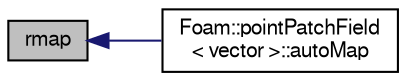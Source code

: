 digraph "rmap"
{
  bgcolor="transparent";
  edge [fontname="FreeSans",fontsize="10",labelfontname="FreeSans",labelfontsize="10"];
  node [fontname="FreeSans",fontsize="10",shape=record];
  rankdir="LR";
  Node182 [label="rmap",height=0.2,width=0.4,color="black", fillcolor="grey75", style="filled", fontcolor="black"];
  Node182 -> Node183 [dir="back",color="midnightblue",fontsize="10",style="solid",fontname="FreeSans"];
  Node183 [label="Foam::pointPatchField\l\< vector \>::autoMap",height=0.2,width=0.4,color="black",URL="$a22946.html#abf58eedf46491752136ded9702277675",tooltip="Map (and resize as needed) from self given a mapping object. "];
}
